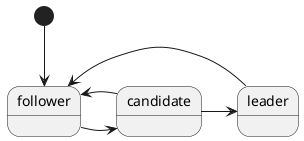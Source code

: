 @startuml

[*] --> follower
follower -> candidate
candidate -> follower
candidate -> leader
leader -> follower

@enduml
